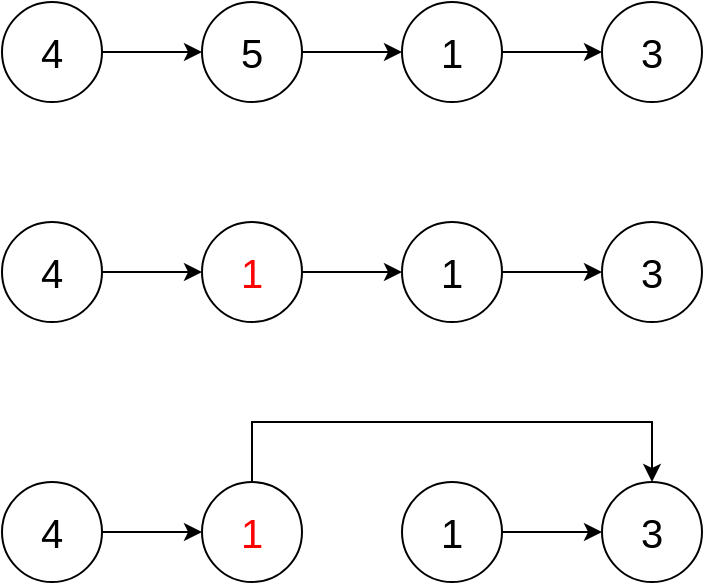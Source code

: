 <mxfile version="13.1.9" type="device"><diagram id="cFQGLwNW-RIcXtz0POKz" name="Page-1"><mxGraphModel dx="1426" dy="794" grid="1" gridSize="10" guides="1" tooltips="1" connect="1" arrows="1" fold="1" page="1" pageScale="1" pageWidth="2339" pageHeight="3300" math="0" shadow="0"><root><mxCell id="0"/><mxCell id="1" parent="0"/><mxCell id="I3oErdFnHk2lkG4XZIJ1-5" value="" style="edgeStyle=orthogonalEdgeStyle;rounded=0;orthogonalLoop=1;jettySize=auto;html=1;" edge="1" parent="1" source="I3oErdFnHk2lkG4XZIJ1-1" target="I3oErdFnHk2lkG4XZIJ1-2"><mxGeometry relative="1" as="geometry"/></mxCell><mxCell id="I3oErdFnHk2lkG4XZIJ1-1" value="&lt;font style=&quot;font-size: 20px&quot;&gt;4&lt;/font&gt;" style="ellipse;whiteSpace=wrap;html=1;aspect=fixed;" vertex="1" parent="1"><mxGeometry x="420" y="290" width="50" height="50" as="geometry"/></mxCell><mxCell id="I3oErdFnHk2lkG4XZIJ1-6" value="" style="edgeStyle=orthogonalEdgeStyle;rounded=0;orthogonalLoop=1;jettySize=auto;html=1;" edge="1" parent="1" source="I3oErdFnHk2lkG4XZIJ1-2" target="I3oErdFnHk2lkG4XZIJ1-3"><mxGeometry relative="1" as="geometry"/></mxCell><mxCell id="I3oErdFnHk2lkG4XZIJ1-2" value="&lt;font style=&quot;font-size: 20px&quot;&gt;5&lt;/font&gt;" style="ellipse;whiteSpace=wrap;html=1;aspect=fixed;" vertex="1" parent="1"><mxGeometry x="520" y="290" width="50" height="50" as="geometry"/></mxCell><mxCell id="I3oErdFnHk2lkG4XZIJ1-7" value="" style="edgeStyle=orthogonalEdgeStyle;rounded=0;orthogonalLoop=1;jettySize=auto;html=1;" edge="1" parent="1" source="I3oErdFnHk2lkG4XZIJ1-3" target="I3oErdFnHk2lkG4XZIJ1-4"><mxGeometry relative="1" as="geometry"/></mxCell><mxCell id="I3oErdFnHk2lkG4XZIJ1-3" value="&lt;font style=&quot;font-size: 20px&quot;&gt;1&lt;/font&gt;" style="ellipse;whiteSpace=wrap;html=1;aspect=fixed;" vertex="1" parent="1"><mxGeometry x="620" y="290" width="50" height="50" as="geometry"/></mxCell><mxCell id="I3oErdFnHk2lkG4XZIJ1-4" value="&lt;font style=&quot;font-size: 20px&quot;&gt;3&lt;/font&gt;" style="ellipse;whiteSpace=wrap;html=1;aspect=fixed;" vertex="1" parent="1"><mxGeometry x="720" y="290" width="50" height="50" as="geometry"/></mxCell><mxCell id="I3oErdFnHk2lkG4XZIJ1-8" value="" style="edgeStyle=orthogonalEdgeStyle;rounded=0;orthogonalLoop=1;jettySize=auto;html=1;" edge="1" parent="1" source="I3oErdFnHk2lkG4XZIJ1-9" target="I3oErdFnHk2lkG4XZIJ1-11"><mxGeometry relative="1" as="geometry"/></mxCell><mxCell id="I3oErdFnHk2lkG4XZIJ1-9" value="&lt;font style=&quot;font-size: 20px&quot;&gt;4&lt;/font&gt;" style="ellipse;whiteSpace=wrap;html=1;aspect=fixed;" vertex="1" parent="1"><mxGeometry x="420" y="400" width="50" height="50" as="geometry"/></mxCell><mxCell id="I3oErdFnHk2lkG4XZIJ1-10" value="" style="edgeStyle=orthogonalEdgeStyle;rounded=0;orthogonalLoop=1;jettySize=auto;html=1;" edge="1" parent="1" source="I3oErdFnHk2lkG4XZIJ1-11" target="I3oErdFnHk2lkG4XZIJ1-13"><mxGeometry relative="1" as="geometry"/></mxCell><mxCell id="I3oErdFnHk2lkG4XZIJ1-11" value="&lt;font style=&quot;font-size: 20px&quot; color=&quot;#ff0000&quot;&gt;1&lt;/font&gt;" style="ellipse;whiteSpace=wrap;html=1;aspect=fixed;" vertex="1" parent="1"><mxGeometry x="520" y="400" width="50" height="50" as="geometry"/></mxCell><mxCell id="I3oErdFnHk2lkG4XZIJ1-12" value="" style="edgeStyle=orthogonalEdgeStyle;rounded=0;orthogonalLoop=1;jettySize=auto;html=1;" edge="1" parent="1" source="I3oErdFnHk2lkG4XZIJ1-13" target="I3oErdFnHk2lkG4XZIJ1-14"><mxGeometry relative="1" as="geometry"/></mxCell><mxCell id="I3oErdFnHk2lkG4XZIJ1-13" value="&lt;font style=&quot;font-size: 20px&quot;&gt;1&lt;/font&gt;" style="ellipse;whiteSpace=wrap;html=1;aspect=fixed;" vertex="1" parent="1"><mxGeometry x="620" y="400" width="50" height="50" as="geometry"/></mxCell><mxCell id="I3oErdFnHk2lkG4XZIJ1-14" value="&lt;font style=&quot;font-size: 20px&quot;&gt;3&lt;/font&gt;" style="ellipse;whiteSpace=wrap;html=1;aspect=fixed;" vertex="1" parent="1"><mxGeometry x="720" y="400" width="50" height="50" as="geometry"/></mxCell><mxCell id="I3oErdFnHk2lkG4XZIJ1-15" value="" style="edgeStyle=orthogonalEdgeStyle;rounded=0;orthogonalLoop=1;jettySize=auto;html=1;" edge="1" parent="1" source="I3oErdFnHk2lkG4XZIJ1-16" target="I3oErdFnHk2lkG4XZIJ1-18"><mxGeometry relative="1" as="geometry"/></mxCell><mxCell id="I3oErdFnHk2lkG4XZIJ1-16" value="&lt;font style=&quot;font-size: 20px&quot;&gt;4&lt;/font&gt;" style="ellipse;whiteSpace=wrap;html=1;aspect=fixed;" vertex="1" parent="1"><mxGeometry x="420" y="530" width="50" height="50" as="geometry"/></mxCell><mxCell id="I3oErdFnHk2lkG4XZIJ1-17" value="" style="edgeStyle=orthogonalEdgeStyle;rounded=0;orthogonalLoop=1;jettySize=auto;html=1;entryX=0.5;entryY=0;entryDx=0;entryDy=0;" edge="1" parent="1" source="I3oErdFnHk2lkG4XZIJ1-18" target="I3oErdFnHk2lkG4XZIJ1-21"><mxGeometry relative="1" as="geometry"><Array as="points"><mxPoint x="545" y="500"/><mxPoint x="745" y="500"/></Array></mxGeometry></mxCell><mxCell id="I3oErdFnHk2lkG4XZIJ1-18" value="&lt;font style=&quot;font-size: 20px&quot; color=&quot;#ff0000&quot;&gt;1&lt;/font&gt;" style="ellipse;whiteSpace=wrap;html=1;aspect=fixed;" vertex="1" parent="1"><mxGeometry x="520" y="530" width="50" height="50" as="geometry"/></mxCell><mxCell id="I3oErdFnHk2lkG4XZIJ1-19" value="" style="edgeStyle=orthogonalEdgeStyle;rounded=0;orthogonalLoop=1;jettySize=auto;html=1;" edge="1" parent="1" source="I3oErdFnHk2lkG4XZIJ1-20" target="I3oErdFnHk2lkG4XZIJ1-21"><mxGeometry relative="1" as="geometry"/></mxCell><mxCell id="I3oErdFnHk2lkG4XZIJ1-20" value="&lt;font style=&quot;font-size: 20px&quot;&gt;1&lt;/font&gt;" style="ellipse;whiteSpace=wrap;html=1;aspect=fixed;" vertex="1" parent="1"><mxGeometry x="620" y="530" width="50" height="50" as="geometry"/></mxCell><mxCell id="I3oErdFnHk2lkG4XZIJ1-21" value="&lt;font style=&quot;font-size: 20px&quot;&gt;3&lt;/font&gt;" style="ellipse;whiteSpace=wrap;html=1;aspect=fixed;" vertex="1" parent="1"><mxGeometry x="720" y="530" width="50" height="50" as="geometry"/></mxCell></root></mxGraphModel></diagram></mxfile>